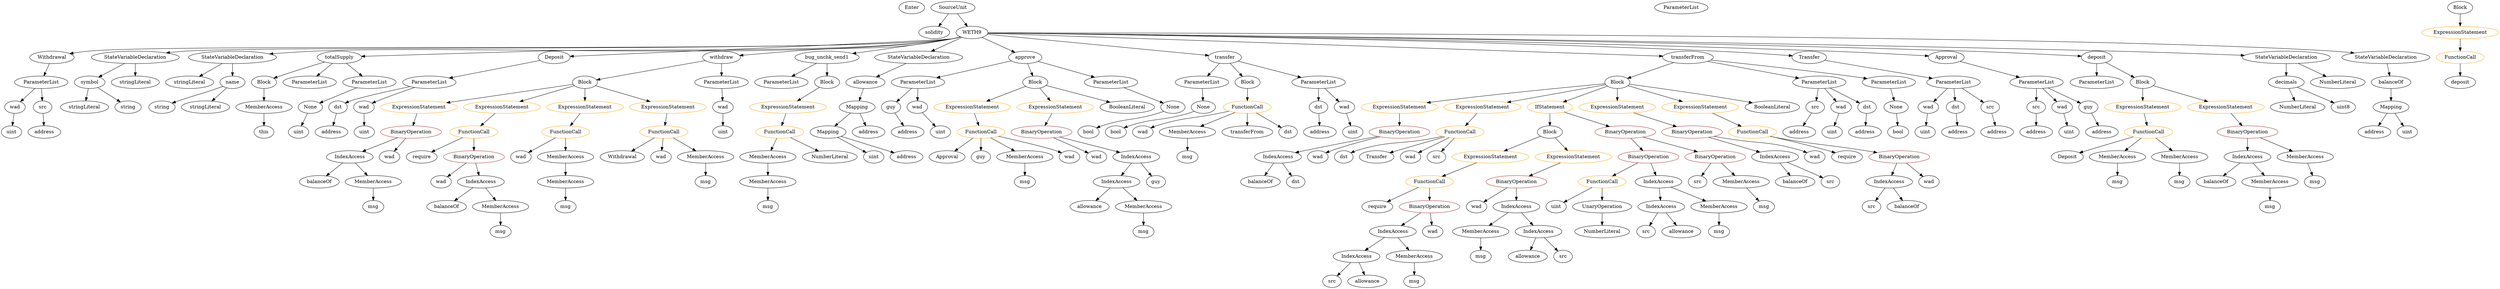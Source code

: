 strict digraph {
	graph [bb="0,0,6142.5,828"];
	node [label="\N"];
	Enter	[height=0.5,
		pos="2233,810",
		width=0.83628];
	ElementaryTypeName_uint_11	[color=black,
		height=0.5,
		label=uint,
		pos="3870,234",
		width=0.75];
	VariableDeclaration_decimals	[color=black,
		height=0.5,
		label=decimals,
		pos="5638,594",
		width=1.1967];
	NumberLiteral_Unnamed	[color=black,
		height=0.5,
		label=NumberLiteral,
		pos="5690,522",
		width=1.765];
	VariableDeclaration_decimals -> NumberLiteral_Unnamed	[pos="e,5677.4,539.96 5650.3,576.41 5656.4,568.25 5663.8,558.22 5670.6,549.07"];
	ElementaryTypeName_uint8	[color=black,
		height=0.5,
		label=uint8,
		pos="5800,522",
		width=0.7947];
	VariableDeclaration_decimals -> ElementaryTypeName_uint8	[pos="e,5777.3,533.54 5667.9,580.61 5693.3,570.02 5730.7,554.28 5763,540 5764.3,539.42 5765.6,538.83 5767,538.23"];
	Block_Unnamed_3	[color=black,
		height=0.5,
		label=Block,
		pos="642,594",
		width=0.90558];
	MemberAccess_Unnamed_9	[color=black,
		height=0.5,
		label=MemberAccess,
		pos="642,522",
		width=1.9174];
	Block_Unnamed_3 -> MemberAccess_Unnamed_9	[pos="e,642,540.1 642,575.7 642,568.41 642,559.73 642,551.54"];
	EventDefinition_Withdrawal	[color=black,
		height=0.5,
		label=Withdrawal,
		pos="133,666",
		width=1.4739];
	ParameterList_Unnamed_3	[color=black,
		height=0.5,
		label=ParameterList,
		pos="105,594",
		width=1.7095];
	EventDefinition_Withdrawal -> ParameterList_Unnamed_3	[pos="e,111.84,612.1 126.08,647.7 123.06,640.15 119.45,631.12 116.07,622.68"];
	IndexAccess_Unnamed_2	[color=black,
		height=0.5,
		label=IndexAccess,
		pos="838,378",
		width=1.6402];
	Identifier_balanceOf_2	[color=black,
		height=0.5,
		label=balanceOf,
		pos="770,306",
		width=1.3491];
	IndexAccess_Unnamed_2 -> Identifier_balanceOf_2	[pos="e,786,323.47 821.88,360.41 813.5,351.78 803.09,341.06 793.8,331.5"];
	MemberAccess_Unnamed_5	[color=black,
		height=0.5,
		label=MemberAccess,
		pos="906,306",
		width=1.9174];
	IndexAccess_Unnamed_2 -> MemberAccess_Unnamed_5	[pos="e,889.53,323.96 854.12,360.41 862.29,351.99 872.4,341.58 881.52,332.2"];
	Identifier_msg_9	[color=black,
		height=0.5,
		label=msg,
		pos="2541,306",
		width=0.75];
	ElementaryTypeName_uint_8	[color=black,
		height=0.5,
		label=uint,
		pos="2315,450",
		width=0.75];
	NumberLiteral_Unnamed_3	[color=black,
		height=0.5,
		label=NumberLiteral,
		pos="3985,162",
		width=1.765];
	ElementaryTypeName_string	[color=black,
		height=0.5,
		label=string,
		pos="398,522",
		width=0.864];
	ParameterList_Unnamed_4	[color=black,
		height=0.5,
		label=ParameterList,
		pos="4272,810",
		width=1.7095];
	BinaryOperation_Unnamed_7	[color=brown,
		height=0.5,
		label=BinaryOperation,
		pos="4097,378",
		width=1.9867];
	FunctionCall_Unnamed_9	[color=orange,
		height=0.5,
		label=FunctionCall,
		pos="3985,306",
		width=1.6125];
	BinaryOperation_Unnamed_7 -> FunctionCall_Unnamed_9	[pos="e,4010.1,322.67 4071,360.76 4055.7,351.18 4036.1,338.92 4019.5,328.53"];
	IndexAccess_Unnamed_6	[color=black,
		height=0.5,
		label=IndexAccess,
		pos="4126,306",
		width=1.6402];
	BinaryOperation_Unnamed_7 -> IndexAccess_Unnamed_6	[pos="e,4118.9,324.1 4104.2,359.7 4107.3,352.15 4111,343.12 4114.5,334.68"];
	stringLiteral_Unnamed	[color=black,
		height=0.5,
		label=stringLiteral,
		pos="501,522",
		width=1.5016];
	Identifier_msg_14	[color=black,
		height=0.5,
		label=msg,
		pos="3508,18",
		width=0.75];
	ParameterList_Unnamed_11	[color=black,
		height=0.5,
		label=ParameterList,
		pos="1942,594",
		width=1.7095];
	MemberAccess_Unnamed_18	[color=black,
		height=0.5,
		label=MemberAccess,
		pos="3679,162",
		width=1.9174];
	Identifier_msg_15	[color=black,
		height=0.5,
		label=msg,
		pos="3679,90",
		width=0.75];
	MemberAccess_Unnamed_18 -> Identifier_msg_15	[pos="e,3679,108.1 3679,143.7 3679,136.41 3679,127.73 3679,119.54"];
	IndexAccess_Unnamed_7	[color=black,
		height=0.5,
		label=IndexAccess,
		pos="4132,234",
		width=1.6402];
	Identifier_src_2	[color=black,
		height=0.5,
		label=src,
		pos="4094,162",
		width=0.75];
	IndexAccess_Unnamed_7 -> Identifier_src_2	[pos="e,4102.9,179.31 4122.8,216.05 4118.4,208.03 4113.1,198.26 4108.3,189.3"];
	Identifier_allowance_1	[color=black,
		height=0.5,
		label=allowance,
		pos="4186,162",
		width=1.3076];
	IndexAccess_Unnamed_7 -> Identifier_allowance_1	[pos="e,4173,179.79 4145.1,216.05 4151.4,207.89 4159.1,197.91 4166.1,188.82"];
	ExpressionStatement_Unnamed_2	[color=orange,
		height=0.5,
		label=ExpressionStatement,
		pos="5325,522",
		width=2.458];
	FunctionCall_Unnamed_1	[color=orange,
		height=0.5,
		label=FunctionCall,
		pos="5334,450",
		width=1.6125];
	ExpressionStatement_Unnamed_2 -> FunctionCall_Unnamed_1	[pos="e,5331.8,468.1 5327.2,503.7 5328.2,496.32 5329.3,487.52 5330.4,479.25"];
	UnaryOperation_Unnamed	[color=black,
		height=0.5,
		label=UnaryOperation,
		pos="3985,234",
		width=1.9452];
	UnaryOperation_Unnamed -> NumberLiteral_Unnamed_3	[pos="e,3985,180.1 3985,215.7 3985,208.41 3985,199.73 3985,191.54"];
	IndexAccess_Unnamed_13	[color=black,
		height=0.5,
		label=IndexAccess,
		pos="3169,378",
		width=1.6402];
	Identifier_balanceOf_5	[color=black,
		height=0.5,
		label=balanceOf,
		pos="3122,306",
		width=1.3491];
	IndexAccess_Unnamed_13 -> Identifier_balanceOf_5	[pos="e,3133.3,323.79 3157.6,360.05 3152.2,351.97 3145.6,342.12 3139.5,333.11"];
	Identifier_dst_1	[color=black,
		height=0.5,
		label=dst,
		pos="3216,306",
		width=0.75];
	IndexAccess_Unnamed_13 -> Identifier_dst_1	[pos="e,3205.4,322.83 3180.4,360.05 3186,351.73 3192.8,341.54 3199,332.32"];
	StateVariableDeclaration_Unnamed_1	[color=black,
		height=0.5,
		label=StateVariableDeclaration,
		pos="333,666",
		width=2.8184];
	VariableDeclaration_symbol	[color=black,
		height=0.5,
		label=symbol,
		pos="223,594",
		width=1.0581];
	StateVariableDeclaration_Unnamed_1 -> VariableDeclaration_symbol	[pos="e,245.06,609.04 306.65,648.23 290.93,638.23 270.86,625.46 254.33,614.93"];
	stringLiteral_Unnamed_3	[color=black,
		height=0.5,
		label=stringLiteral,
		pos="333,594",
		width=1.5016];
	StateVariableDeclaration_Unnamed_1 -> stringLiteral_Unnamed_3	[pos="e,333,612.1 333,647.7 333,640.41 333,631.73 333,623.54"];
	IndexAccess_Unnamed_11	[color=black,
		height=0.5,
		label=IndexAccess,
		pos="3825,162",
		width=1.6402];
	Identifier_allowance_3	[color=black,
		height=0.5,
		label=allowance,
		pos="3798,90",
		width=1.3076];
	IndexAccess_Unnamed_11 -> Identifier_allowance_3	[pos="e,3804.6,108.1 3818.3,143.7 3815.4,136.15 3811.9,127.12 3808.7,118.68"];
	Identifier_src_4	[color=black,
		height=0.5,
		label=src,
		pos="3890,90",
		width=0.75];
	IndexAccess_Unnamed_11 -> Identifier_src_4	[pos="e,3876.5,105.57 3840.4,144.41 3848.9,135.28 3859.5,123.81 3868.8,113.85"];
	stringLiteral_Unnamed_2	[color=black,
		height=0.5,
		label=stringLiteral,
		pos="212,522",
		width=1.5016];
	VariableDeclaration_symbol -> stringLiteral_Unnamed_2	[pos="e,214.69,540.1 220.28,575.7 219.12,568.32 217.74,559.52 216.44,551.25"];
	ElementaryTypeName_string_1	[color=black,
		height=0.5,
		label=string,
		pos="315,522",
		width=0.864];
	VariableDeclaration_symbol -> ElementaryTypeName_string_1	[pos="e,296.77,536.87 242.51,578.15 255.66,568.15 273.2,554.8 287.73,543.75"];
	Identifier_src	[color=black,
		height=0.5,
		label=src,
		pos="4637,234",
		width=0.75];
	MemberAccess_Unnamed_12	[color=black,
		height=0.5,
		label=MemberAccess,
		pos="1888,378",
		width=1.9174];
	MemberAccess_Unnamed_13	[color=black,
		height=0.5,
		label=MemberAccess,
		pos="1888,306",
		width=1.9174];
	MemberAccess_Unnamed_12 -> MemberAccess_Unnamed_13	[pos="e,1888,324.1 1888,359.7 1888,352.41 1888,343.73 1888,335.54"];
	ElementaryTypeName_address_10	[color=black,
		height=0.5,
		label=address,
		pos="3278,450",
		width=1.0996];
	PragmaDirective_solidity	[color=black,
		height=0.5,
		label=solidity,
		pos="2285,738",
		width=1.0442];
	FunctionCall_Unnamed_2	[color=orange,
		height=0.5,
		label=FunctionCall,
		pos="1173,450",
		width=1.6125];
	Identifier_require	[color=black,
		height=0.5,
		label=require,
		pos="1023,378",
		width=1.0026];
	FunctionCall_Unnamed_2 -> Identifier_require	[pos="e,1048.6,390.93 1141.9,434.5 1117.7,423.21 1084.2,407.54 1058.9,395.73"];
	BinaryOperation_Unnamed_1	[color=brown,
		height=0.5,
		label=BinaryOperation,
		pos="1149,378",
		width=1.9867];
	FunctionCall_Unnamed_2 -> BinaryOperation_Unnamed_1	[pos="e,1154.9,396.1 1167.1,431.7 1164.5,424.24 1161.5,415.32 1158.6,406.97"];
	BinaryOperation_Unnamed_9	[color=brown,
		height=0.5,
		label=BinaryOperation,
		pos="3766,306",
		width=1.9867];
	Identifier_wad_9	[color=black,
		height=0.5,
		label=wad,
		pos="3662,234",
		width=0.75];
	BinaryOperation_Unnamed_9 -> Identifier_wad_9	[pos="e,3680.5,247.43 3741.9,288.76 3726.4,278.33 3706.2,264.73 3690,253.83"];
	IndexAccess_Unnamed_10	[color=black,
		height=0.5,
		label=IndexAccess,
		pos="3766,234",
		width=1.6402];
	BinaryOperation_Unnamed_9 -> IndexAccess_Unnamed_10	[pos="e,3766,252.1 3766,287.7 3766,280.41 3766,271.73 3766,263.54"];
	Identifier_wad	[color=black,
		height=0.5,
		label=wad,
		pos="1088,306",
		width=0.75];
	ContractDefinition_WETH9	[color=black,
		height=0.5,
		label=WETH9,
		pos="2383,738",
		width=1.1689];
	ContractDefinition_WETH9 -> EventDefinition_Withdrawal	[pos="e,176.27,676.71 2352.6,725.21 2345.9,723.08 2338.8,721.16 2332,720 1870,640.97 689.3,731.67 223,684 211.37,682.81 199,680.9 187.27,\
678.79"];
	ContractDefinition_WETH9 -> StateVariableDeclaration_Unnamed_1	[pos="e,405.86,678.94 2352.6,725.22 2345.9,723.09 2338.8,721.17 2332,720 1920,649.09 867.7,717.87 451,684 440.01,683.11 428.49,681.85 \
417.14,680.42"];
	StateVariableDeclaration_Unnamed	[color=black,
		height=0.5,
		label=StateVariableDeclaration,
		pos="561,666",
		width=2.8184];
	ContractDefinition_WETH9 -> StateVariableDeclaration_Unnamed	[pos="e,647.98,675.53 2352.6,725.24 2345.9,723.1 2338.8,721.18 2332,720 1988.2,660.15 1110.5,702.71 762,684 728.53,682.2 691.99,679.37 \
659.35,676.53"];
	FunctionDefinition_totalSupply	[color=black,
		height=0.5,
		label=totalSupply,
		pos="824,666",
		width=1.4739];
	ContractDefinition_WETH9 -> FunctionDefinition_totalSupply	[pos="e,876.56,668.87 2352.4,725.21 2345.7,723.11 2338.7,721.21 2332,720 2107,679.44 1532.4,692.05 1304,684 1155,678.75 979.88,672.54 \
887.9,669.27"];
	EventDefinition_Deposit	[color=black,
		height=0.5,
		label=Deposit,
		pos="1353,666",
		width=1.0996];
	ContractDefinition_WETH9 -> EventDefinition_Deposit	[pos="e,1392.6,668.85 2352.3,725.31 2345.7,723.2 2338.7,721.27 2332,720 2286.1,711.27 1598.3,678.51 1403.9,669.38"];
	FunctionDefinition_withdraw	[color=black,
		height=0.5,
		label=withdraw,
		pos="1773,666",
		width=1.2382];
	ContractDefinition_WETH9 -> FunctionDefinition_withdraw	[pos="e,1816.4,670.84 2352,725.43 2345.5,723.34 2338.6,721.39 2332,720 2307.6,714.84 1963.7,683.95 1827.8,671.85"];
	FunctionDefinition_bug_unchk_send1	[color=black,
		height=0.5,
		label=bug_unchk_send1,
		pos="2054,666",
		width=2.1947];
	ContractDefinition_WETH9 -> FunctionDefinition_bug_unchk_send1	[pos="e,2118.3,676.76 2351.4,725.73 2345,723.67 2338.3,721.65 2332,720 2264.3,702.34 2185.9,687.93 2129.6,678.61"];
	StateVariableDeclaration_Unnamed_4	[color=black,
		height=0.5,
		label=StateVariableDeclaration,
		pos="2300,666",
		width=2.8184];
	ContractDefinition_WETH9 -> StateVariableDeclaration_Unnamed_4	[pos="e,2320.1,683.96 2364.6,721.46 2354.1,712.61 2340.7,701.31 2328.8,691.3"];
	FunctionDefinition_approve	[color=black,
		height=0.5,
		label=approve,
		pos="2488,666",
		width=1.1412];
	ContractDefinition_WETH9 -> FunctionDefinition_approve	[pos="e,2466,681.65 2405,722.33 2420,712.34 2440,698.97 2456.7,687.88"];
	FunctionDefinition_transfer	[color=black,
		height=0.5,
		label=transfer,
		pos="3031,666",
		width=1.0719];
	ContractDefinition_WETH9 -> FunctionDefinition_transfer	[pos="e,2993.7,671.02 2423.5,732.62 2537.3,720.33 2859.5,685.53 2982.5,672.24"];
	FunctionDefinition_transferFrom	[color=black,
		height=0.5,
		label=transferFrom,
		pos="4118,666",
		width=1.6402];
	ContractDefinition_WETH9 -> FunctionDefinition_transferFrom	[pos="e,4059.8,669.35 2425,735.3 2654.8,726.03 3759.5,681.46 4048.6,669.8"];
	EventDefinition_Transfer	[color=black,
		height=0.5,
		label=Transfer,
		pos="4563,666",
		width=1.1689];
	ContractDefinition_WETH9 -> EventDefinition_Transfer	[pos="e,4521.2,669.1 2425.3,736 2623.7,731.27 3482.3,710.21 4186,684 4301.6,679.7 4437.1,673.24 4510,669.65"];
	EventDefinition_Approval	[color=black,
		height=0.5,
		label=Approval,
		pos="4929,666",
		width=1.266];
	ContractDefinition_WETH9 -> EventDefinition_Approval	[pos="e,4884.2,669.85 2425.2,736.47 2650.1,733.56 3730.8,718.31 4614,684 4704.7,680.48 4809.9,674.39 4872.9,670.54"];
	FunctionDefinition_deposit	[color=black,
		height=0.5,
		label=deposit,
		pos="5207,666",
		width=1.0581];
	ContractDefinition_WETH9 -> FunctionDefinition_deposit	[pos="e,5169.9,670.46 2425.1,737.02 2671,736.96 3945.3,734.14 4984,684 5044.3,681.09 5113.6,675.44 5158.7,671.46"];
	StateVariableDeclaration_Unnamed_2	[color=black,
		height=0.5,
		label=StateVariableDeclaration,
		pos="5638,666",
		width=2.8184];
	ContractDefinition_WETH9 -> StateVariableDeclaration_Unnamed_2	[pos="e,5541.8,671.95 2425.2,736.63 2685.4,734.26 4100.5,720.17 5254,684 5347.5,681.07 5453.6,676.25 5530.6,672.5"];
	StateVariableDeclaration_Unnamed_3	[color=black,
		height=0.5,
		label=StateVariableDeclaration,
		pos="5876,666",
		width=2.8184];
	ContractDefinition_WETH9 -> StateVariableDeclaration_Unnamed_3	[pos="e,5801,678.44 2425.5,737.01 2766.3,737.01 5058.3,735.06 5748,684 5761.6,682.99 5775.9,681.51 5789.9,679.83"];
	ExpressionStatement_Unnamed_4	[color=orange,
		height=0.5,
		label=ExpressionStatement,
		pos="1041,522",
		width=2.458];
	BinaryOperation_Unnamed_2	[color=brown,
		height=0.5,
		label=BinaryOperation,
		pos="1025,450",
		width=1.9867];
	ExpressionStatement_Unnamed_4 -> BinaryOperation_Unnamed_2	[pos="e,1028.9,468.1 1037,503.7 1035.4,496.32 1033.3,487.52 1031.5,479.25"];
	ElementaryTypeName_address_6	[color=black,
		height=0.5,
		label=address,
		pos="5811,450",
		width=1.0996];
	NumberLiteral_Unnamed_2	[color=black,
		height=0.5,
		label=NumberLiteral,
		pos="2039,378",
		width=1.765];
	BinaryOperation_Unnamed_6	[color=brown,
		height=0.5,
		label=BinaryOperation,
		pos="4258,378",
		width=1.9867];
	Identifier_src_1	[color=black,
		height=0.5,
		label=src,
		pos="4230,306",
		width=0.75];
	BinaryOperation_Unnamed_6 -> Identifier_src_1	[pos="e,4236.6,323.62 4251.1,359.7 4248,352.04 4244.3,342.85 4240.9,334.3"];
	MemberAccess_Unnamed_15	[color=black,
		height=0.5,
		label=MemberAccess,
		pos="4344,306",
		width=1.9174];
	BinaryOperation_Unnamed_6 -> MemberAccess_Unnamed_15	[pos="e,4323.8,323.47 4278.4,360.41 4289.3,351.52 4303,340.41 4315,330.63"];
	Identifier_wad_4	[color=black,
		height=0.5,
		label=wad,
		pos="2727,378",
		width=0.75];
	Identifier_allowance	[color=black,
		height=0.5,
		label=allowance,
		pos="2712,234",
		width=1.3076];
	Identifier_require_1	[color=black,
		height=0.5,
		label=require,
		pos="4592,378",
		width=1.0026];
	ElementaryTypeName_bool_1	[color=black,
		height=0.5,
		label=bool,
		pos="2756,450",
		width=0.76697];
	Parameter_None_2	[color=black,
		height=0.5,
		label=None,
		pos="2975,522",
		width=0.85014];
	Parameter_None_2 -> ElementaryTypeName_bool_1	[pos="e,2777.6,461.75 2951.7,510.12 2946.6,507.93 2941.2,505.77 2936,504 2874,482.83 2854.8,489.77 2793,468 2791.4,467.44 2789.8,466.84 \
2788.2,466.21"];
	ExpressionStatement_Unnamed_8	[color=orange,
		height=0.5,
		label=ExpressionStatement,
		pos="2417,522",
		width=2.458];
	FunctionCall_Unnamed_5	[color=orange,
		height=0.5,
		label=FunctionCall,
		pos="2418,450",
		width=1.6125];
	ExpressionStatement_Unnamed_8 -> FunctionCall_Unnamed_5	[pos="e,2417.8,468.1 2417.2,503.7 2417.4,496.41 2417.5,487.73 2417.6,479.54"];
	ElementaryTypeName_uint_10	[color=black,
		height=0.5,
		label=uint,
		pos="4526,450",
		width=0.75];
	IndexAccess_Unnamed_8	[color=black,
		height=0.5,
		label=IndexAccess,
		pos="3451,162",
		width=1.6402];
	IndexAccess_Unnamed_9	[color=black,
		height=0.5,
		label=IndexAccess,
		pos="3362,90",
		width=1.6402];
	IndexAccess_Unnamed_8 -> IndexAccess_Unnamed_9	[pos="e,3382.5,107.15 3430.4,144.76 3418.8,135.66 3404.2,124.16 3391.4,114.13"];
	MemberAccess_Unnamed_17	[color=black,
		height=0.5,
		label=MemberAccess,
		pos="3508,90",
		width=1.9174];
	IndexAccess_Unnamed_8 -> MemberAccess_Unnamed_17	[pos="e,3494.3,107.79 3464.8,144.05 3471.5,135.8 3479.7,125.7 3487.2,116.54"];
	stringLiteral_Unnamed_1	[color=black,
		height=0.5,
		label=stringLiteral,
		pos="459,594",
		width=1.5016];
	StateVariableDeclaration_Unnamed -> stringLiteral_Unnamed_1	[pos="e,481.72,610.59 536.31,648.05 522.67,638.69 505.57,626.96 490.93,616.91"];
	VariableDeclaration_name	[color=black,
		height=0.5,
		label=name,
		pos="561,594",
		width=0.83628];
	StateVariableDeclaration_Unnamed -> VariableDeclaration_name	[pos="e,561,612.1 561,647.7 561,640.41 561,631.73 561,623.54"];
	ElementaryTypeName_uint_5	[color=black,
		height=0.5,
		label=uint,
		pos="2148,378",
		width=0.75];
	ExpressionStatement_Unnamed_3	[color=orange,
		height=0.5,
		label=ExpressionStatement,
		pos="1236,522",
		width=2.458];
	ExpressionStatement_Unnamed_3 -> FunctionCall_Unnamed_2	[pos="e,1188.1,467.79 1220.7,504.05 1213.2,495.71 1204,485.49 1195.7,476.25"];
	Identifier_wad_2	[color=black,
		height=0.5,
		label=wad,
		pos="1266,378",
		width=0.75];
	IndexAccess_Unnamed_12	[color=black,
		height=0.5,
		label=IndexAccess,
		pos="4407,378",
		width=1.6402];
	Identifier_balanceOf_4	[color=black,
		height=0.5,
		label=balanceOf,
		pos="4480,306",
		width=1.3491];
	IndexAccess_Unnamed_12 -> Identifier_balanceOf_4	[pos="e,4463.1,323.23 4424.3,360.41 4433.5,351.63 4444.9,340.69 4455,331"];
	Identifier_src_5	[color=black,
		height=0.5,
		label=src,
		pos="4574,306",
		width=0.75];
	IndexAccess_Unnamed_12 -> Identifier_src_5	[pos="e,4552.8,317.27 4442.5,363.25 4469,352.86 4506,338.03 4538,324 4539.5,323.34 4541,322.66 4542.6,321.96"];
	VariableDeclaration_src	[color=black,
		height=0.5,
		label=src,
		pos="5048,522",
		width=0.75];
	ElementaryTypeName_address	[color=black,
		height=0.5,
		label=address,
		pos="5048,450",
		width=1.0996];
	VariableDeclaration_src -> ElementaryTypeName_address	[pos="e,5048,468.1 5048,503.7 5048,496.41 5048,487.73 5048,479.54"];
	Identifier_Approval	[color=black,
		height=0.5,
		label=Approval,
		pos="2336,378",
		width=1.266];
	FunctionDefinition_totalSupply -> Block_Unnamed_3	[pos="e,667.54,605.74 788.82,652.15 760.22,641.61 718.87,626.18 683,612 681.28,611.32 679.51,610.62 677.73,609.9"];
	ParameterList_Unnamed_7	[color=black,
		height=0.5,
		label=ParameterList,
		pos="754,594",
		width=1.7095];
	FunctionDefinition_totalSupply -> ParameterList_Unnamed_7	[pos="e,770.47,611.47 807.41,648.41 798.78,639.78 788.06,629.06 778.5,619.5"];
	ParameterList_Unnamed_8	[color=black,
		height=0.5,
		label=ParameterList,
		pos="895,594",
		width=1.7095];
	FunctionDefinition_totalSupply -> ParameterList_Unnamed_8	[pos="e,878.13,611.63 840.47,648.76 849.3,640.06 860.37,629.15 870.22,619.43"];
	ElementaryTypeName_bool_2	[color=black,
		height=0.5,
		label=bool,
		pos="4696,450",
		width=0.76697];
	FunctionCall_Unnamed_6	[color=orange,
		height=0.5,
		label=FunctionCall,
		pos="1912,450",
		width=1.6125];
	FunctionCall_Unnamed_6 -> MemberAccess_Unnamed_12	[pos="e,1893.9,396.1 1906.1,431.7 1903.5,424.24 1900.5,415.32 1897.6,406.97"];
	FunctionCall_Unnamed_6 -> NumberLiteral_Unnamed_2	[pos="e,2011.1,394.4 1939.6,433.81 1957.6,423.88 1981.3,410.78 2001.1,399.87"];
	FunctionCall_Unnamed_11	[color=orange,
		height=0.5,
		label=FunctionCall,
		pos="3628,450",
		width=1.6125];
	Identifier_dst_2	[color=black,
		height=0.5,
		label=dst,
		pos="3345,378",
		width=0.75];
	FunctionCall_Unnamed_11 -> Identifier_dst_2	[pos="e,3366,389.95 3584.8,437.7 3576.9,435.73 3568.7,433.75 3561,432 3481.4,413.96 3458.5,421.61 3381,396 3379.4,395.48 3377.9,394.92 \
3376.3,394.32"];
	Identifier_Transfer	[color=black,
		height=0.5,
		label=Transfer,
		pos="3432,378",
		width=1.1689];
	FunctionCall_Unnamed_11 -> Identifier_Transfer	[pos="e,3463.5,390.26 3591.1,435.83 3557.9,423.97 3509.1,406.53 3474.3,394.1"];
	Identifier_wad_12	[color=black,
		height=0.5,
		label=wad,
		pos="3519,378",
		width=0.75];
	FunctionCall_Unnamed_11 -> Identifier_wad_12	[pos="e,3538,391.18 3603.5,433.29 3587,422.64 3565,408.53 3547.6,397.36"];
	Identifier_src_6	[color=black,
		height=0.5,
		label=src,
		pos="3591,378",
		width=0.75];
	FunctionCall_Unnamed_11 -> Identifier_src_6	[pos="e,3599.6,395.31 3619,432.05 3614.8,424.03 3609.6,414.26 3604.9,405.3"];
	ElementaryTypeName_address_11	[color=black,
		height=0.5,
		label=address,
		pos="4441,450",
		width=1.0996];
	ExpressionStatement_Unnamed_14	[color=orange,
		height=0.5,
		label=ExpressionStatement,
		pos="3480,522",
		width=2.458];
	BinaryOperation_Unnamed_11	[color=brown,
		height=0.5,
		label=BinaryOperation,
		pos="3480,450",
		width=1.9867];
	ExpressionStatement_Unnamed_14 -> BinaryOperation_Unnamed_11	[pos="e,3480,468.1 3480,503.7 3480,496.41 3480,487.73 3480,479.54"];
	Identifier_balanceOf_3	[color=black,
		height=0.5,
		label=balanceOf,
		pos="4731,234",
		width=1.3491];
	ElementaryTypeName_address_3	[color=black,
		height=0.5,
		label=address,
		pos="4854,450",
		width=1.0996];
	Identifier_wad_6	[color=black,
		height=0.5,
		label=wad,
		pos="2829,450",
		width=0.75];
	FunctionCall_Unnamed	[color=orange,
		height=0.5,
		label=FunctionCall,
		pos="6054,666",
		width=1.6125];
	Identifier_deposit	[color=black,
		height=0.5,
		label=deposit,
		pos="6054,594",
		width=1.0581];
	FunctionCall_Unnamed -> Identifier_deposit	[pos="e,6054,612.1 6054,647.7 6054,640.41 6054,631.73 6054,623.54"];
	ElementaryTypeName_uint_4	[color=black,
		height=0.5,
		label=uint,
		pos="5896,450",
		width=0.75];
	Identifier_Deposit	[color=black,
		height=0.5,
		label=Deposit,
		pos="5195,378",
		width=1.0996];
	FunctionCall_Unnamed_1 -> Identifier_Deposit	[pos="e,5220.7,391.94 5304.5,434.15 5283,423.3 5253.6,408.51 5230.7,396.98"];
	MemberAccess_Unnamed_3	[color=black,
		height=0.5,
		label=MemberAccess,
		pos="5322,378",
		width=1.9174];
	FunctionCall_Unnamed_1 -> MemberAccess_Unnamed_3	[pos="e,5324.9,396.1 5331,431.7 5329.8,424.32 5328.3,415.52 5326.8,407.25"];
	MemberAccess_Unnamed_2	[color=black,
		height=0.5,
		label=MemberAccess,
		pos="5478,378",
		width=1.9174];
	FunctionCall_Unnamed_1 -> MemberAccess_Unnamed_2	[pos="e,5446.4,394.38 5364.2,434.33 5385.1,424.17 5413.1,410.53 5436.2,399.33"];
	ExpressionStatement_Unnamed_15	[color=orange,
		height=0.5,
		label=ExpressionStatement,
		pos="3675,522",
		width=2.458];
	ExpressionStatement_Unnamed_15 -> FunctionCall_Unnamed_11	[pos="e,3639.5,468.1 3663.4,503.7 3658.1,495.81 3651.7,486.3 3645.8,477.55"];
	MemberAccess_Unnamed_7	[color=black,
		height=0.5,
		label=MemberAccess,
		pos="1380,306",
		width=1.9174];
	Identifier_msg_6	[color=black,
		height=0.5,
		label=msg,
		pos="1380,234",
		width=0.75];
	MemberAccess_Unnamed_7 -> Identifier_msg_6	[pos="e,1380,252.1 1380,287.7 1380,280.41 1380,271.73 1380,263.54"];
	ParameterList_Unnamed_2	[color=black,
		height=0.5,
		label=ParameterList,
		pos="1036,594",
		width=1.7095];
	EventDefinition_Deposit -> ParameterList_Unnamed_2	[pos="e,1084.2,605.64 1317.9,657.24 1264.1,645.36 1160.7,622.53 1095.2,608.07"];
	ElementaryTypeName_address_8	[color=black,
		height=0.5,
		label=address,
		pos="2233,378",
		width=1.0996];
	Parameter_None_3	[color=black,
		height=0.5,
		label=None,
		pos="4694,522",
		width=0.85014];
	Parameter_None_3 -> ElementaryTypeName_bool_2	[pos="e,4695.5,468.1 4694.5,503.7 4694.7,496.41 4695,487.73 4695.2,479.54"];
	FunctionCall_Unnamed_9 -> ElementaryTypeName_uint_11	[pos="e,3889.4,246.8 3959.5,289.46 3941.6,278.59 3917.7,264.04 3899.1,252.71"];
	FunctionCall_Unnamed_9 -> UnaryOperation_Unnamed	[pos="e,3985,252.1 3985,287.7 3985,280.41 3985,271.73 3985,263.54"];
	Block_Unnamed_2	[color=black,
		height=0.5,
		label=Block,
		pos="1431,594",
		width=0.90558];
	FunctionDefinition_withdraw -> Block_Unnamed_2	[pos="e,1461.3,601.2 1733.8,656.97 1668.7,643.66 1539.1,617.13 1472.6,603.51"];
	ParameterList_Unnamed_6	[color=black,
		height=0.5,
		label=ParameterList,
		pos="1773,594",
		width=1.7095];
	FunctionDefinition_withdraw -> ParameterList_Unnamed_6	[pos="e,1773,612.1 1773,647.7 1773,640.41 1773,631.73 1773,623.54"];
	Identifier_src_3	[color=black,
		height=0.5,
		label=src,
		pos="3297,18",
		width=0.75];
	Identifier_balanceOf_1	[color=black,
		height=0.5,
		label=balanceOf,
		pos="1114,234",
		width=1.3491];
	Parameter_wad	[color=black,
		height=0.5,
		label=wad,
		pos="1773,522",
		width=0.75];
	ElementaryTypeName_uint_6	[color=black,
		height=0.5,
		label=uint,
		pos="1773,450",
		width=0.75];
	Parameter_wad -> ElementaryTypeName_uint_6	[pos="e,1773,468.1 1773,503.7 1773,496.41 1773,487.73 1773,479.54"];
	Identifier_msg_8	[color=black,
		height=0.5,
		label=msg,
		pos="2846,162",
		width=0.75];
	Identifier_allowance_2	[color=black,
		height=0.5,
		label=allowance,
		pos="3389,18",
		width=1.3076];
	Identifier_Withdrawal	[color=black,
		height=0.5,
		label=Withdrawal,
		pos="1520,378",
		width=1.4739];
	IndexAccess_Unnamed_4	[color=black,
		height=0.5,
		label=IndexAccess,
		pos="2779,306",
		width=1.6402];
	IndexAccess_Unnamed_4 -> Identifier_allowance	[pos="e,2727.3,250.99 2763.1,288.41 2754.7,279.66 2744.3,268.75 2735,259.08"];
	MemberAccess_Unnamed_10	[color=black,
		height=0.5,
		label=MemberAccess,
		pos="2846,234",
		width=1.9174];
	IndexAccess_Unnamed_4 -> MemberAccess_Unnamed_10	[pos="e,2829.8,251.96 2794.9,288.41 2802.9,279.99 2812.9,269.58 2821.9,260.2"];
	ExpressionStatement_Unnamed_11	[color=orange,
		height=0.5,
		label=ExpressionStatement,
		pos="3724,378",
		width=2.458];
	FunctionCall_Unnamed_10	[color=orange,
		height=0.5,
		label=FunctionCall,
		pos="3545,306",
		width=1.6125];
	ExpressionStatement_Unnamed_11 -> FunctionCall_Unnamed_10	[pos="e,3580.1,320.72 3684.3,361.46 3656.6,350.64 3619.6,336.18 3590.7,324.88"];
	Block_Unnamed_8	[color=black,
		height=0.5,
		label=Block,
		pos="3835,450",
		width=0.90558];
	Block_Unnamed_8 -> ExpressionStatement_Unnamed_11	[pos="e,3750.3,395.57 3814.1,435.83 3798.9,426.21 3777.8,412.92 3759.9,401.61"];
	ExpressionStatement_Unnamed_12	[color=orange,
		height=0.5,
		label=ExpressionStatement,
		pos="3919,378",
		width=2.458];
	Block_Unnamed_8 -> ExpressionStatement_Unnamed_12	[pos="e,3898.7,395.95 3852.4,434.5 3863.2,425.47 3877.4,413.64 3889.9,403.23"];
	Block_Unnamed_2 -> ExpressionStatement_Unnamed_4	[pos="e,1105.7,534.61 1400.1,587.45 1339.4,576.56 1203.1,552.1 1117,536.64"];
	Block_Unnamed_2 -> ExpressionStatement_Unnamed_3	[pos="e,1278.4,538.24 1404.3,583.41 1374.8,572.81 1326.5,555.47 1289.1,542.08"];
	ExpressionStatement_Unnamed_5	[color=orange,
		height=0.5,
		label=ExpressionStatement,
		pos="1431,522",
		width=2.458];
	Block_Unnamed_2 -> ExpressionStatement_Unnamed_5	[pos="e,1431,540.1 1431,575.7 1431,568.41 1431,559.73 1431,551.54"];
	ExpressionStatement_Unnamed_6	[color=orange,
		height=0.5,
		label=ExpressionStatement,
		pos="1626,522",
		width=2.458];
	Block_Unnamed_2 -> ExpressionStatement_Unnamed_6	[pos="e,1583.6,538.24 1457.7,583.41 1487.2,572.81 1535.5,555.47 1572.9,542.08"];
	Identifier_msg_11	[color=black,
		height=0.5,
		label=msg,
		pos="2943,378",
		width=0.75];
	FunctionDefinition_bug_unchk_send1 -> ParameterList_Unnamed_11	[pos="e,1967.3,610.83 2027.7,648.59 2012.5,639.06 1993.1,626.95 1976.6,616.65"];
	Block_Unnamed_5	[color=black,
		height=0.5,
		label=Block,
		pos="2054,594",
		width=0.90558];
	FunctionDefinition_bug_unchk_send1 -> Block_Unnamed_5	[pos="e,2054,612.1 2054,647.7 2054,640.41 2054,631.73 2054,623.54"];
	Identifier_require_2	[color=black,
		height=0.5,
		label=require,
		pos="3419,234",
		width=1.0026];
	Identifier_msg_5	[color=black,
		height=0.5,
		label=msg,
		pos="906,234",
		width=0.75];
	IndexAccess_Unnamed	[color=black,
		height=0.5,
		label=IndexAccess,
		pos="5661,378",
		width=1.6402];
	Identifier_balanceOf	[color=black,
		height=0.5,
		label=balanceOf,
		pos="5569,306",
		width=1.3491];
	IndexAccess_Unnamed -> Identifier_balanceOf	[pos="e,5589.6,322.67 5639.7,360.76 5627.4,351.45 5611.9,339.61 5598.5,329.41"];
	MemberAccess_Unnamed	[color=black,
		height=0.5,
		label=MemberAccess,
		pos="5705,306",
		width=1.9174];
	IndexAccess_Unnamed -> MemberAccess_Unnamed	[pos="e,5694.4,323.79 5671.7,360.05 5676.7,352.06 5682.8,342.33 5688.4,333.4"];
	ExpressionStatement_Unnamed	[color=orange,
		height=0.5,
		label=ExpressionStatement,
		pos="6054,738",
		width=2.458];
	ExpressionStatement_Unnamed -> FunctionCall_Unnamed	[pos="e,6054,684.1 6054,719.7 6054,712.41 6054,703.73 6054,695.54"];
	ParameterList_Unnamed_1	[color=black,
		height=0.5,
		label=ParameterList,
		pos="4804,594",
		width=1.7095];
	VariableDeclaration_wad_1	[color=black,
		height=0.5,
		label=wad,
		pos="4775,522",
		width=0.75];
	ParameterList_Unnamed_1 -> VariableDeclaration_wad_1	[pos="e,4781.9,539.62 4796.8,575.7 4793.6,567.95 4789.8,558.64 4786.2,550.02"];
	VariableDeclaration_dst	[color=black,
		height=0.5,
		label=dst,
		pos="4849,522",
		width=0.75];
	ParameterList_Unnamed_1 -> VariableDeclaration_dst	[pos="e,4838.8,538.83 4814.9,576.05 4820.2,567.73 4826.8,557.54 4832.7,548.32"];
	VariableDeclaration_src_1	[color=black,
		height=0.5,
		label=src,
		pos="4935,522",
		width=0.75];
	ParameterList_Unnamed_1 -> VariableDeclaration_src_1	[pos="e,4914.4,533.98 4832.7,577.64 4854,566.29 4882.8,550.88 4904.5,539.32"];
	ElementaryTypeName_address_12	[color=black,
		height=0.5,
		label=address,
		pos="4611,450",
		width=1.0996];
	VariableDeclaration_allowance	[color=black,
		height=0.5,
		label=allowance,
		pos="2155,594",
		width=1.3076];
	StateVariableDeclaration_Unnamed_4 -> VariableDeclaration_allowance	[pos="e,2183.4,608.72 2266,648.59 2244.3,638.12 2216.2,624.53 2193.6,613.66"];
	FunctionCall_Unnamed_3	[color=orange,
		height=0.5,
		label=FunctionCall,
		pos="1380,450",
		width=1.6125];
	ExpressionStatement_Unnamed_5 -> FunctionCall_Unnamed_3	[pos="e,1392.1,467.62 1418.4,503.7 1412.5,495.61 1405.4,485.81 1398.8,476.87"];
	Identifier_guy_1	[color=black,
		height=0.5,
		label=guy,
		pos="2427,378",
		width=0.75];
	ElementaryTypeName_uint_2	[color=black,
		height=0.5,
		label=uint,
		pos="908,450",
		width=0.75];
	ParameterList_Unnamed_9	[color=black,
		height=0.5,
		label=ParameterList,
		pos="2284,594",
		width=1.7095];
	FunctionDefinition_approve -> ParameterList_Unnamed_9	[pos="e,2322.8,608.31 2456.6,654.22 2423.7,642.93 2371.6,625.05 2333.2,611.89"];
	Block_Unnamed_4	[color=black,
		height=0.5,
		label=Block,
		pos="2585,594",
		width=0.90558];
	FunctionDefinition_approve -> Block_Unnamed_4	[pos="e,2565.8,608.87 2508.6,650.15 2522.6,640.05 2541.3,626.55 2556.7,615.43"];
	ParameterList_Unnamed_10	[color=black,
		height=0.5,
		label=ParameterList,
		pos="2779,594",
		width=1.7095];
	FunctionDefinition_approve -> ParameterList_Unnamed_10	[pos="e,2732.6,606.16 2523.4,656.49 2572.7,644.63 2662.6,622.99 2721.6,608.81"];
	ParameterList_Unnamed_13	[color=black,
		height=0.5,
		label=ParameterList,
		pos="2975,594",
		width=1.7095];
	FunctionDefinition_transfer -> ParameterList_Unnamed_13	[pos="e,2988.3,611.63 3018,648.76 3011.3,640.4 3003,630.02 2995.5,620.61"];
	Block_Unnamed_6	[color=black,
		height=0.5,
		label=Block,
		pos="3087,594",
		width=0.90558];
	FunctionDefinition_transfer -> Block_Unnamed_6	[pos="e,3074.5,610.67 3044,648.76 3050.9,640.07 3059.6,629.19 3067.4,619.49"];
	ParameterList_Unnamed_12	[color=black,
		height=0.5,
		label=ParameterList,
		pos="3275,594",
		width=1.7095];
	FunctionDefinition_transfer -> ParameterList_Unnamed_12	[pos="e,3232.2,607.28 3063.4,655.7 3103.7,644.15 3173,624.25 3221.3,610.4"];
	MemberAccess_Unnamed_5 -> Identifier_msg_5	[pos="e,906,252.1 906,287.7 906,280.41 906,271.73 906,263.54"];
	Identifier_this	[color=black,
		height=0.5,
		label=this,
		pos="642,450",
		width=0.75];
	BinaryOperation_Unnamed_3	[color=brown,
		height=0.5,
		label=BinaryOperation,
		pos="2566,450",
		width=1.9867];
	BinaryOperation_Unnamed_3 -> Identifier_wad_4	[pos="e,2705.4,389.39 2602.3,434.07 2627.3,423.66 2661.3,409.3 2691,396 2692.3,395.41 2693.7,394.81 2695,394.19"];
	IndexAccess_Unnamed_3	[color=black,
		height=0.5,
		label=IndexAccess,
		pos="2831,378",
		width=1.6402];
	BinaryOperation_Unnamed_3 -> IndexAccess_Unnamed_3	[pos="e,2787.3,390.54 2614,436.32 2659.7,424.25 2728.4,406.1 2776.2,393.46"];
	IfStatement_Unnamed	[color=orange,
		height=0.5,
		label=IfStatement,
		pos="3835,522",
		width=1.4739];
	IfStatement_Unnamed -> Block_Unnamed_8	[pos="e,3835,468.1 3835,503.7 3835,496.41 3835,487.73 3835,479.54"];
	BinaryOperation_Unnamed_5	[color=brown,
		height=0.5,
		label=BinaryOperation,
		pos="4016,450",
		width=1.9867];
	IfStatement_Unnamed -> BinaryOperation_Unnamed_5	[pos="e,3978,465.68 3869,507.83 3896.8,497.1 3936.4,481.8 3967.4,469.78"];
	Block_Unnamed_7	[color=black,
		height=0.5,
		label=Block,
		pos="3995,594",
		width=0.90558];
	FunctionDefinition_transferFrom -> Block_Unnamed_7	[pos="e,4017,607.52 4091,649.64 4072.1,638.88 4046.8,624.45 4026.9,613.13"];
	ParameterList_Unnamed_14	[color=black,
		height=0.5,
		label=ParameterList,
		pos="4512,594",
		width=1.7095];
	FunctionDefinition_transferFrom -> ParameterList_Unnamed_14	[pos="e,4460.3,604.18 4167.9,656.13 4239.4,643.42 4371.1,620.03 4449.2,606.16"];
	ParameterList_Unnamed_15	[color=black,
		height=0.5,
		label=ParameterList,
		pos="4660,594",
		width=1.7095];
	FunctionDefinition_transferFrom -> ParameterList_Unnamed_15	[pos="e,4613.3,606.12 4174.5,660.47 4262.2,653 4436.5,636.45 4583,612 4589.3,610.95 4595.9,609.71 4602.4,608.39"];
	ExpressionStatement_Unnamed_1	[color=orange,
		height=0.5,
		label=ExpressionStatement,
		pos="5520,522",
		width=2.458];
	BinaryOperation_Unnamed	[color=brown,
		height=0.5,
		label=BinaryOperation,
		pos="5661,450",
		width=1.9867];
	ExpressionStatement_Unnamed_1 -> BinaryOperation_Unnamed	[pos="e,5629.8,466.5 5552.3,504.94 5572.3,495.02 5598.2,482.19 5619.6,471.54"];
	Parameter_dst	[color=black,
		height=0.5,
		label=dst,
		pos="3275,522",
		width=0.75];
	Parameter_dst -> ElementaryTypeName_address_10	[pos="e,3277.3,468.1 3275.7,503.7 3276.1,496.41 3276.4,487.73 3276.8,479.54"];
	ElementaryTypeName_address_1	[color=black,
		height=0.5,
		label=address,
		pos="5218,450",
		width=1.0996];
	ParameterList_Unnamed_13 -> Parameter_None_2	[pos="e,2975,540.1 2975,575.7 2975,568.41 2975,559.73 2975,551.54"];
	BinaryOperation_Unnamed_2 -> IndexAccess_Unnamed_2	[pos="e,874.16,392.54 986.25,434.5 956.78,423.46 916.1,408.23 884.8,396.52"];
	Identifier_wad_1	[color=black,
		height=0.5,
		label=wad,
		pos="942,378",
		width=0.75];
	BinaryOperation_Unnamed_2 -> Identifier_wad_1	[pos="e,958.18,392.65 1005.3,432.41 993.76,422.65 979.02,410.22 966.67,399.81"];
	NumberLiteral_Unnamed_1	[color=black,
		height=0.5,
		label=NumberLiteral,
		pos="5763,594",
		width=1.765];
	MemberAccess_Unnamed_9 -> Identifier_this	[pos="e,642,468.1 642,503.7 642,496.41 642,487.73 642,479.54"];
	FunctionCall_Unnamed_7	[color=orange,
		height=0.5,
		label=FunctionCall,
		pos="3087,522",
		width=1.6125];
	Block_Unnamed_6 -> FunctionCall_Unnamed_7	[pos="e,3087,540.1 3087,575.7 3087,568.41 3087,559.73 3087,551.54"];
	VariableDeclaration_dst_1	[color=black,
		height=0.5,
		label=dst,
		pos="836,522",
		width=0.75];
	ParameterList_Unnamed_2 -> VariableDeclaration_dst_1	[pos="e,857.12,533.53 992.99,580.75 959.6,570.85 912.34,555.97 872,540 870.47,539.4 868.92,538.76 867.36,538.1"];
	VariableDeclaration_wad_2	[color=black,
		height=0.5,
		label=wad,
		pos="908,522",
		width=0.75];
	ParameterList_Unnamed_2 -> VariableDeclaration_wad_2	[pos="e,928.48,534.2 1007.9,577.64 987.39,566.41 959.58,551.21 938.51,539.69"];
	ElementaryTypeName_uint_3	[color=black,
		height=0.5,
		label=uint,
		pos="27,450",
		width=0.75];
	Identifier_wad_8	[color=black,
		height=0.5,
		label=wad,
		pos="3555,162",
		width=0.75];
	ElementaryTypeName_address_4	[color=black,
		height=0.5,
		label=address,
		pos="823,450",
		width=1.0996];
	VariableDeclaration_dst_1 -> ElementaryTypeName_address_4	[pos="e,826.18,468.1 832.79,503.7 831.42,496.32 829.78,487.52 828.25,479.25"];
	BinaryOperation_Unnamed_4	[color=brown,
		height=0.5,
		label=BinaryOperation,
		pos="4718,378",
		width=1.9867];
	IndexAccess_Unnamed_5	[color=black,
		height=0.5,
		label=IndexAccess,
		pos="4684,306",
		width=1.6402];
	BinaryOperation_Unnamed_4 -> IndexAccess_Unnamed_5	[pos="e,4692.3,324.1 4709.6,359.7 4705.9,352.07 4701.4,342.92 4697.3,334.4"];
	Identifier_wad_7	[color=black,
		height=0.5,
		label=wad,
		pos="4788,306",
		width=0.75];
	BinaryOperation_Unnamed_4 -> Identifier_wad_7	[pos="e,4773.6,321.42 4734.9,360.05 4744.2,350.82 4755.7,339.29 4765.7,329.33"];
	Mapping_Unnamed_1	[color=black,
		height=0.5,
		label=Mapping,
		pos="2123,522",
		width=1.2105];
	Mapping_Unnamed_2	[color=black,
		height=0.5,
		label=Mapping,
		pos="2032,450",
		width=1.2105];
	Mapping_Unnamed_1 -> Mapping_Unnamed_2	[pos="e,2052,466.4 2103.3,505.81 2090.9,496.34 2074.9,483.97 2061.1,473.39"];
	ElementaryTypeName_address_7	[color=black,
		height=0.5,
		label=address,
		pos="2133,450",
		width=1.0996];
	Mapping_Unnamed_1 -> ElementaryTypeName_address_7	[pos="e,2130.6,468.1 2125.5,503.7 2126.5,496.32 2127.8,487.52 2129,479.25"];
	VariableDeclaration_wad_3	[color=black,
		height=0.5,
		label=wad,
		pos="33,522",
		width=0.75];
	ParameterList_Unnamed_3 -> VariableDeclaration_wad_3	[pos="e,47.511,537.11 87.937,576.41 78.321,567.06 66.184,555.26 55.765,545.13"];
	VariableDeclaration_src_2	[color=black,
		height=0.5,
		label=src,
		pos="108,522",
		width=0.75];
	ParameterList_Unnamed_3 -> VariableDeclaration_src_2	[pos="e,107.27,540.1 105.74,575.7 106.05,568.41 106.43,559.73 106.78,551.54"];
	Parameter_None	[color=black,
		height=0.5,
		label=None,
		pos="760,522",
		width=0.85014];
	ElementaryTypeName_uint_7	[color=black,
		height=0.5,
		label=uint,
		pos="738,450",
		width=0.75];
	Parameter_None -> ElementaryTypeName_uint_7	[pos="e,743.28,467.79 754.67,504.05 752.27,496.4 749.37,487.16 746.66,478.56"];
	Identifier_msg_13	[color=black,
		height=0.5,
		label=msg,
		pos="4278,162",
		width=0.75];
	FunctionCall_Unnamed_10 -> Identifier_require_2	[pos="e,3442.5,248.04 3517.7,289.81 3498.5,279.15 3472.7,264.83 3452.3,253.5"];
	BinaryOperation_Unnamed_8	[color=brown,
		height=0.5,
		label=BinaryOperation,
		pos="3545,234",
		width=1.9867];
	FunctionCall_Unnamed_10 -> BinaryOperation_Unnamed_8	[pos="e,3545,252.1 3545,287.7 3545,280.41 3545,271.73 3545,263.54"];
	ParameterList_Unnamed_5	[color=black,
		height=0.5,
		label=ParameterList,
		pos="5207,594",
		width=1.7095];
	BinaryOperation_Unnamed -> IndexAccess_Unnamed	[pos="e,5661,396.1 5661,431.7 5661,424.41 5661,415.73 5661,407.54"];
	MemberAccess_Unnamed_1	[color=black,
		height=0.5,
		label=MemberAccess,
		pos="5813,378",
		width=1.9174];
	BinaryOperation_Unnamed -> MemberAccess_Unnamed_1	[pos="e,5780,394.21 5694.4,433.64 5716.5,423.44 5745.8,409.94 5769.7,398.92"];
	Parameter_guy	[color=black,
		height=0.5,
		label=guy,
		pos="2212,522",
		width=0.75];
	ParameterList_Unnamed_9 -> Parameter_guy	[pos="e,2226.5,537.11 2266.9,576.41 2257.3,567.06 2245.2,555.26 2234.8,545.13"];
	Parameter_wad_1	[color=black,
		height=0.5,
		label=wad,
		pos="2284,522",
		width=0.75];
	ParameterList_Unnamed_9 -> Parameter_wad_1	[pos="e,2284,540.1 2284,575.7 2284,568.41 2284,559.73 2284,551.54"];
	ParameterList_Unnamed_8 -> Parameter_None	[pos="e,782.55,534.69 865.71,577.81 844.15,566.63 814.84,551.44 792.55,539.88"];
	Block_Unnamed_7 -> ExpressionStatement_Unnamed_14	[pos="e,3544.8,534.66 3963,589.44 3893.1,581.53 3721.3,561.52 3578,540 3570.9,538.93 3563.4,537.75 3556,536.53"];
	Block_Unnamed_7 -> ExpressionStatement_Unnamed_15	[pos="e,3733.6,535.81 3964.9,586.41 3914.9,575.47 3813.3,553.25 3744.7,538.25"];
	Block_Unnamed_7 -> IfStatement_Unnamed	[pos="e,3866.7,536.87 3970,582.06 3945.2,571.21 3906.7,554.36 3877.1,541.44"];
	ExpressionStatement_Unnamed_13	[color=orange,
		height=0.5,
		label=ExpressionStatement,
		pos="3995,522",
		width=2.458];
	Block_Unnamed_7 -> ExpressionStatement_Unnamed_13	[pos="e,3995,540.1 3995,575.7 3995,568.41 3995,559.73 3995,551.54"];
	ExpressionStatement_Unnamed_10	[color=orange,
		height=0.5,
		label=ExpressionStatement,
		pos="4190,522",
		width=2.458];
	Block_Unnamed_7 -> ExpressionStatement_Unnamed_10	[pos="e,4147.6,538.24 4021.7,583.41 4051.2,572.81 4099.5,555.47 4136.9,542.08"];
	BooleanLiteral_Unnamed_1	[color=black,
		height=0.5,
		label=BooleanLiteral,
		pos="4361,522",
		width=1.7788];
	Block_Unnamed_7 -> BooleanLiteral_Unnamed_1	[pos="e,4313.3,534.3 4025.8,587.9 4079.1,578.94 4192.1,559.5 4287,540 4291.9,538.99 4297,537.9 4302.1,536.78"];
	IndexAccess_Unnamed_5 -> Identifier_src	[pos="e,4647.6,250.83 4672.6,288.05 4667,279.73 4660.2,269.54 4654,260.32"];
	IndexAccess_Unnamed_5 -> Identifier_balanceOf_3	[pos="e,4719.7,251.79 4695.4,288.05 4700.8,279.97 4707.4,270.12 4713.5,261.11"];
	Identifier_msg_12	[color=black,
		height=0.5,
		label=msg,
		pos="4392,234",
		width=0.75];
	Identifier_msg_2	[color=black,
		height=0.5,
		label=msg,
		pos="5475,306",
		width=0.75];
	Identifier_wad_10	[color=black,
		height=0.5,
		label=wad,
		pos="4511,378",
		width=0.75];
	ElementaryTypeName_address_5	[color=black,
		height=0.5,
		label=address,
		pos="112,450",
		width=1.0996];
	BinaryOperation_Unnamed_5 -> BinaryOperation_Unnamed_7	[pos="e,4077.7,395.71 4035.2,432.41 4045.3,423.67 4057.9,412.79 4069.1,403.13"];
	BinaryOperation_Unnamed_5 -> BinaryOperation_Unnamed_6	[pos="e,4212.4,392.19 4061.8,435.75 4101.4,424.29 4158.9,407.67 4201.4,395.38"];
	VariableDeclaration_balanceOf	[color=black,
		height=0.5,
		label=balanceOf,
		pos="5893,594",
		width=1.3491];
	Mapping_Unnamed	[color=black,
		height=0.5,
		label=Mapping,
		pos="5893,522",
		width=1.2105];
	VariableDeclaration_balanceOf -> Mapping_Unnamed	[pos="e,5893,540.1 5893,575.7 5893,568.41 5893,559.73 5893,551.54"];
	BinaryOperation_Unnamed_11 -> IndexAccess_Unnamed_13	[pos="e,3213.2,390.26 3426.3,437.78 3377,427.36 3302,411.2 3237,396 3232.8,395.01 3228.4,393.97 3224.1,392.92"];
	Identifier_wad_11	[color=black,
		height=0.5,
		label=wad,
		pos="3273,378",
		width=0.75];
	BinaryOperation_Unnamed_11 -> Identifier_wad_11	[pos="e,3294.1,389.57 3432.6,436.24 3397.9,426.45 3350,411.94 3309,396 3307.5,395.41 3305.9,394.77 3304.4,394.12"];
	FunctionCall_Unnamed_8	[color=orange,
		height=0.5,
		label=FunctionCall,
		pos="4325,450",
		width=1.6125];
	FunctionCall_Unnamed_8 -> Identifier_require_1	[pos="e,4564.6,390.02 4368.6,437.81 4376.4,435.84 4384.4,433.84 4392,432 4460.7,415.3 4479.3,416.54 4547,396 4549.2,395.32 4551.5,394.58 \
4553.9,393.81"];
	FunctionCall_Unnamed_8 -> BinaryOperation_Unnamed_4	[pos="e,4665.4,390.53 4367.7,437.46 4375.8,435.49 4384.1,433.58 4392,432 4499.9,410.44 4528.6,415.31 4637,396 4642.6,395 4648.4,393.9 \
4654.2,392.76"];
	BinaryOperation_Unnamed_10	[color=brown,
		height=0.5,
		label=BinaryOperation,
		pos="4177,450",
		width=1.9867];
	ExpressionStatement_Unnamed_13 -> BinaryOperation_Unnamed_10	[pos="e,4139,465.61 4034.9,505.64 4062.5,495.03 4099.4,480.86 4128.6,469.61"];
	VariableDeclaration_allowance -> Mapping_Unnamed_1	[pos="e,2130.7,539.79 2147.3,576.05 2143.7,568.23 2139.3,558.75 2135.3,549.98"];
	Mapping_Unnamed_2 -> ElementaryTypeName_uint_5	[pos="e,2128.6,390.7 2056,434.5 2074.3,423.5 2099.4,408.33 2118.8,396.63"];
	Mapping_Unnamed_2 -> ElementaryTypeName_address_8	[pos="e,2202.1,389.76 2064.3,437.75 2098.8,425.72 2153.7,406.6 2191.5,393.46"];
	MemberAccess_Unnamed_14	[color=black,
		height=0.5,
		label=MemberAccess,
		pos="2943,450",
		width=1.9174];
	MemberAccess_Unnamed_14 -> Identifier_msg_11	[pos="e,2943,396.1 2943,431.7 2943,424.41 2943,415.73 2943,407.54"];
	Identifier_msg_1	[color=black,
		height=0.5,
		label=msg,
		pos="5819,306",
		width=0.75];
	MemberAccess_Unnamed_4	[color=black,
		height=0.5,
		label=MemberAccess,
		pos="1250,234",
		width=1.9174];
	Identifier_msg_4	[color=black,
		height=0.5,
		label=msg,
		pos="1250,162",
		width=0.75];
	MemberAccess_Unnamed_4 -> Identifier_msg_4	[pos="e,1250,180.1 1250,215.7 1250,208.41 1250,199.73 1250,191.54"];
	IndexAccess_Unnamed_3 -> IndexAccess_Unnamed_4	[pos="e,2791.5,323.79 2818.4,360.05 2812.3,351.89 2804.9,341.91 2798.2,332.82"];
	Identifier_guy	[color=black,
		height=0.5,
		label=guy,
		pos="2883,306",
		width=0.75];
	IndexAccess_Unnamed_3 -> Identifier_guy	[pos="e,2871.6,322.36 2843.6,360.05 2850,351.44 2857.9,340.81 2864.9,331.33"];
	Block_Unnamed_4 -> ExpressionStatement_Unnamed_8	[pos="e,2454.6,538.68 2559.5,582.37 2534.5,571.97 2495.9,555.87 2465.1,543.06"];
	ExpressionStatement_Unnamed_7	[color=orange,
		height=0.5,
		label=ExpressionStatement,
		pos="2612,522",
		width=2.458];
	Block_Unnamed_4 -> ExpressionStatement_Unnamed_7	[pos="e,2605.3,540.28 2591.5,576.05 2594.4,568.52 2597.9,559.44 2601.2,550.94"];
	BooleanLiteral_Unnamed	[color=black,
		height=0.5,
		label=BooleanLiteral,
		pos="2783,522",
		width=1.7788];
	Block_Unnamed_4 -> BooleanLiteral_Unnamed	[pos="e,2744.3,536.67 2612.1,583.41 2643.4,572.36 2695.4,553.96 2733.9,540.37"];
	IndexAccess_Unnamed_10 -> MemberAccess_Unnamed_18	[pos="e,3699.7,179.63 3745.8,216.76 3734.7,207.79 3720.6,196.49 3708.3,186.56"];
	IndexAccess_Unnamed_10 -> IndexAccess_Unnamed_11	[pos="e,3810.8,179.79 3780.3,216.05 3787.2,207.8 3795.8,197.7 3803.5,188.54"];
	VariableDeclaration_wad_2 -> ElementaryTypeName_uint_2	[pos="e,908,468.1 908,503.7 908,496.41 908,487.73 908,479.54"];
	ElementaryTypeName_address_9	[color=black,
		height=0.5,
		label=address,
		pos="2230,450",
		width=1.0996];
	ExpressionStatement_Unnamed_7 -> BinaryOperation_Unnamed_3	[pos="e,2577.2,468.1 2600.6,503.7 2595.4,495.81 2589.2,486.3 2583.4,477.55"];
	Identifier_msg_3	[color=black,
		height=0.5,
		label=msg,
		pos="5322,306",
		width=0.75];
	MemberAccess_Unnamed_3 -> Identifier_msg_3	[pos="e,5322,324.1 5322,359.7 5322,352.41 5322,343.73 5322,335.54"];
	Identifier_msg	[color=black,
		height=0.5,
		label=msg,
		pos="5705,234",
		width=0.75];
	MemberAccess_Unnamed -> Identifier_msg	[pos="e,5705,252.1 5705,287.7 5705,280.41 5705,271.73 5705,263.54"];
	ElementaryTypeName_uint_1	[color=black,
		height=0.5,
		label=uint,
		pos="4769,450",
		width=0.75];
	VariableDeclaration_wad_1 -> ElementaryTypeName_uint_1	[pos="e,4770.5,468.1 4773.5,503.7 4772.9,496.41 4772.1,487.73 4771.4,479.54"];
	Block_Unnamed	[color=black,
		height=0.5,
		label=Block,
		pos="6054,810",
		width=0.90558];
	Block_Unnamed -> ExpressionStatement_Unnamed	[pos="e,6054,756.1 6054,791.7 6054,784.41 6054,775.73 6054,767.54"];
	FunctionCall_Unnamed_4	[color=orange,
		height=0.5,
		label=FunctionCall,
		pos="1625,450",
		width=1.6125];
	FunctionCall_Unnamed_4 -> Identifier_Withdrawal	[pos="e,1543.4,394.58 1601.2,433.12 1586.8,423.56 1568.4,411.27 1552.7,400.81"];
	Identifier_wad_3	[color=black,
		height=0.5,
		label=wad,
		pos="1618,378",
		width=0.75];
	FunctionCall_Unnamed_4 -> Identifier_wad_3	[pos="e,1619.7,396.1 1623.3,431.7 1622.5,424.41 1621.7,415.73 1620.9,407.54"];
	MemberAccess_Unnamed_8	[color=black,
		height=0.5,
		label=MemberAccess,
		pos="1732,378",
		width=1.9174];
	FunctionCall_Unnamed_4 -> MemberAccess_Unnamed_8	[pos="e,1707.3,395.14 1649,433.29 1663.4,423.88 1681.9,411.76 1697.8,401.36"];
	BinaryOperation_Unnamed_8 -> IndexAccess_Unnamed_8	[pos="e,3472.5,178.99 3522.7,216.41 3510.4,207.21 3494.8,195.64 3481.4,185.63"];
	BinaryOperation_Unnamed_8 -> Identifier_wad_8	[pos="e,3552.6,180.1 3547.5,215.7 3548.5,208.32 3549.8,199.52 3551,191.25"];
	MemberAccess_Unnamed_16	[color=black,
		height=0.5,
		label=MemberAccess,
		pos="4278,234",
		width=1.9174];
	MemberAccess_Unnamed_16 -> Identifier_msg_13	[pos="e,4278,180.1 4278,215.7 4278,208.41 4278,199.73 4278,191.54"];
	ParameterList_Unnamed	[color=black,
		height=0.5,
		label=ParameterList,
		pos="5054,594",
		width=1.7095];
	ParameterList_Unnamed -> VariableDeclaration_src	[pos="e,5049.5,540.1 5052.5,575.7 5051.9,568.41 5051.1,559.73 5050.4,551.54"];
	VariableDeclaration_wad	[color=black,
		height=0.5,
		label=wad,
		pos="5120,522",
		width=0.75];
	ParameterList_Unnamed -> VariableDeclaration_wad	[pos="e,5106.3,537.57 5069.6,576.41 5078.3,567.28 5089.1,555.81 5098.5,545.85"];
	VariableDeclaration_guy	[color=black,
		height=0.5,
		label=guy,
		pos="5192,522",
		width=0.75];
	ParameterList_Unnamed -> VariableDeclaration_guy	[pos="e,5171.1,533.61 5083.9,577.81 5106.7,566.29 5137.8,550.49 5160.8,538.81"];
	FunctionCall_Unnamed_3 -> Identifier_wad_2	[pos="e,1285.2,390.8 1354.7,433.46 1337,422.59 1313.3,408.04 1294.8,396.71"];
	MemberAccess_Unnamed_6	[color=black,
		height=0.5,
		label=MemberAccess,
		pos="1380,378",
		width=1.9174];
	FunctionCall_Unnamed_3 -> MemberAccess_Unnamed_6	[pos="e,1380,396.1 1380,431.7 1380,424.41 1380,415.73 1380,407.54"];
	Block_Unnamed_1	[color=black,
		height=0.5,
		label=Block,
		pos="5325,594",
		width=0.90558];
	Block_Unnamed_1 -> ExpressionStatement_Unnamed_2	[pos="e,5325,540.1 5325,575.7 5325,568.41 5325,559.73 5325,551.54"];
	Block_Unnamed_1 -> ExpressionStatement_Unnamed_1	[pos="e,5477.6,538.24 5351.7,583.41 5381.2,572.81 5429.5,555.47 5466.9,542.08"];
	ExpressionStatement_Unnamed_9	[color=orange,
		height=0.5,
		label=ExpressionStatement,
		pos="1942,522",
		width=2.458];
	Block_Unnamed_5 -> ExpressionStatement_Unnamed_9	[pos="e,1968.5,539.57 2032.9,579.83 2017.5,570.21 1996.3,556.92 1978.2,545.61"];
	MemberAccess_Unnamed_15 -> Identifier_msg_12	[pos="e,4381.1,250.83 4355.6,288.05 4361.3,279.73 4368.3,269.54 4374.6,260.32"];
	IndexAccess_Unnamed_9 -> Identifier_src_3	[pos="e,3310.5,33.57 3346.6,72.411 3338.1,63.28 3327.5,51.812 3318.2,41.846"];
	IndexAccess_Unnamed_9 -> Identifier_allowance_2	[pos="e,3382.4,36.104 3368.7,71.697 3371.6,64.152 3375.1,55.119 3378.3,46.68"];
	ExpressionStatement_Unnamed_9 -> FunctionCall_Unnamed_6	[pos="e,1919.3,468.1 1934.6,503.7 1931.4,496.15 1927.5,487.12 1923.9,478.68"];
	VariableDeclaration_wad_3 -> ElementaryTypeName_uint_3	[pos="e,28.466,468.1 31.517,503.7 30.892,496.41 30.148,487.73 29.446,479.54"];
	MemberAccess_Unnamed_6 -> MemberAccess_Unnamed_7	[pos="e,1380,324.1 1380,359.7 1380,352.41 1380,343.73 1380,335.54"];
	VariableDeclaration_name -> ElementaryTypeName_string	[pos="e,422.73,533.51 537.09,582.54 532.1,580.37 526.88,578.11 522,576 492.04,563.07 457.95,548.51 433.1,537.93"];
	VariableDeclaration_name -> stringLiteral_Unnamed	[pos="e,515.11,539.47 547.68,577.46 540.28,568.83 530.9,557.88 522.48,548.06"];
	Identifier_msg_10	[color=black,
		height=0.5,
		label=msg,
		pos="1888,234",
		width=0.75];
	MemberAccess_Unnamed_1 -> Identifier_msg_1	[pos="e,5817.5,324.1 5814.5,359.7 5815.1,352.41 5815.9,343.73 5816.6,335.54"];
	ElementaryTypeName_address_2	[color=black,
		height=0.5,
		label=address,
		pos="4951,450",
		width=1.0996];
	Parameter_src	[color=black,
		height=0.5,
		label=src,
		pos="4470,522",
		width=0.75];
	ParameterList_Unnamed_14 -> Parameter_src	[pos="e,4479.5,538.83 4501.8,576.05 4496.9,567.82 4490.9,557.76 4485.4,548.61"];
	Parameter_wad_3	[color=black,
		height=0.5,
		label=wad,
		pos="4542,522",
		width=0.75];
	ParameterList_Unnamed_14 -> Parameter_wad_3	[pos="e,4534.9,539.62 4519.4,575.7 4522.7,567.95 4526.7,558.64 4530.4,550.02"];
	Parameter_dst_1	[color=black,
		height=0.5,
		label=dst,
		pos="4614,522",
		width=0.75];
	ParameterList_Unnamed_14 -> Parameter_dst_1	[pos="e,4595.8,535.5 4535.4,576.94 4550.6,566.51 4570.5,552.87 4586.4,541.92"];
	ParameterList_Unnamed_12 -> Parameter_dst	[pos="e,3275,540.1 3275,575.7 3275,568.41 3275,559.73 3275,551.54"];
	Parameter_wad_2	[color=black,
		height=0.5,
		label=wad,
		pos="3347,522",
		width=0.75];
	ParameterList_Unnamed_12 -> Parameter_wad_2	[pos="e,3332.5,537.11 3292.1,576.41 3301.7,567.06 3313.8,555.26 3324.2,545.13"];
	ElementaryTypeName_uint_9	[color=black,
		height=0.5,
		label=uint,
		pos="3363,450",
		width=0.75];
	Parameter_wad_2 -> ElementaryTypeName_uint_9	[pos="e,3359.1,468.1 3351,503.7 3352.6,496.32 3354.7,487.52 3356.5,479.25"];
	ParameterList_Unnamed_15 -> Parameter_None_3	[pos="e,4685.9,539.62 4668.4,575.7 4672.2,567.87 4676.8,558.44 4681,549.73"];
	EventDefinition_Transfer -> ParameterList_Unnamed_1	[pos="e,4761.3,607.4 4597.3,655.05 4637.2,643.44 4703.7,624.13 4750.5,610.55"];
	MemberAccess_Unnamed_17 -> Identifier_msg_14	[pos="e,3508,36.104 3508,71.697 3508,64.407 3508,55.726 3508,47.536"];
	SourceUnit_Unnamed	[color=black,
		height=0.5,
		label=SourceUnit,
		pos="2334,810",
		width=1.46];
	SourceUnit_Unnamed -> PragmaDirective_solidity	[pos="e,2296.4,755.31 2322.1,792.05 2316.4,783.85 2309.4,773.83 2303,764.71"];
	SourceUnit_Unnamed -> ContractDefinition_WETH9	[pos="e,2371.6,755.31 2345.9,792.05 2351.6,783.85 2358.6,773.83 2365,764.71"];
	Identifier_msg_7	[color=black,
		height=0.5,
		label=msg,
		pos="1732,306",
		width=0.75];
	EventDefinition_Approval -> ParameterList_Unnamed	[pos="e,5026.3,610.53 4954.6,650.67 4972.4,640.72 4996.3,627.3 5016.3,616.14"];
	Parameter_src -> ElementaryTypeName_address_11	[pos="e,4448,467.96 4463.1,504.41 4459.9,496.68 4456,487.27 4452.4,478.52"];
	ExpressionStatement_Unnamed_10 -> FunctionCall_Unnamed_8	[pos="e,4296.2,465.95 4221.3,504.76 4240.6,494.74 4265.6,481.81 4286.2,471.14"];
	Identifier_transferFrom	[color=black,
		height=0.5,
		label=transferFrom,
		pos="3089,450",
		width=1.6402];
	Parameter_None_1	[color=black,
		height=0.5,
		label=None,
		pos="2896,522",
		width=0.85014];
	ParameterList_Unnamed_10 -> Parameter_None_1	[pos="e,2875.3,535.4 2805.3,577.29 2823.1,566.61 2846.8,552.45 2865.5,541.26"];
	ElementaryTypeName_uint	[color=black,
		height=0.5,
		label=uint,
		pos="5133,450",
		width=0.75];
	VariableDeclaration_wad -> ElementaryTypeName_uint	[pos="e,5129.8,468.1 5123.2,503.7 5124.6,496.32 5126.2,487.52 5127.8,479.25"];
	VariableDeclaration_src_2 -> ElementaryTypeName_address_5	[pos="e,111.02,468.1 108.99,503.7 109.41,496.41 109.9,487.73 110.37,479.54"];
	Parameter_guy -> ElementaryTypeName_address_9	[pos="e,2225.6,468.28 2216.4,504.05 2218.3,496.6 2220.6,487.64 2222.7,479.22"];
	ElementaryTypeName_bool	[color=black,
		height=0.5,
		label=bool,
		pos="2683,450",
		width=0.76697];
	Parameter_None_1 -> ElementaryTypeName_bool	[pos="e,2704.4,461.91 2872.1,510.18 2866.9,507.99 2861.3,505.81 2856,504 2796.4,483.63 2778.2,489.53 2719,468 2717.6,467.51 2716.3,466.98 \
2714.9,466.44"];
	MemberAccess_Unnamed_11	[color=black,
		height=0.5,
		label=MemberAccess,
		pos="2541,378",
		width=1.9174];
	MemberAccess_Unnamed_11 -> Identifier_msg_9	[pos="e,2541,324.1 2541,359.7 2541,352.41 2541,343.73 2541,335.54"];
	MemberAccess_Unnamed_13 -> Identifier_msg_10	[pos="e,1888,252.1 1888,287.7 1888,280.41 1888,271.73 1888,263.54"];
	IndexAccess_Unnamed_6 -> IndexAccess_Unnamed_7	[pos="e,4130.5,252.1 4127.5,287.7 4128.1,280.41 4128.9,271.73 4129.6,263.54"];
	IndexAccess_Unnamed_6 -> MemberAccess_Unnamed_16	[pos="e,4245,250.21 4157.5,290.5 4179.9,280.19 4210.2,266.23 4234.8,254.89"];
	BinaryOperation_Unnamed_10 -> IndexAccess_Unnamed_12	[pos="e,4366.3,391.4 4221.3,435.5 4259.6,423.85 4315,406.99 4355.3,394.73"];
	BinaryOperation_Unnamed_10 -> Identifier_wad_10	[pos="e,4490.5,389.9 4230.1,437.52 4239.4,435.61 4249,433.7 4258,432 4354.1,413.96 4381.7,425.15 4475,396 4476.6,395.5 4478.2,394.94 4479.9,\
394.33"];
	Mapping_Unnamed -> ElementaryTypeName_address_6	[pos="e,5829.1,466.49 5874.8,505.46 5863.9,496.13 5849.8,484.09 5837.6,473.7"];
	Mapping_Unnamed -> ElementaryTypeName_uint_4	[pos="e,5895.3,468.1 5893.7,503.7 5894.1,496.41 5894.4,487.73 5894.8,479.54"];
	IndexAccess_Unnamed_1	[color=black,
		height=0.5,
		label=IndexAccess,
		pos="1192,306",
		width=1.6402];
	IndexAccess_Unnamed_1 -> Identifier_balanceOf_1	[pos="e,1132,251.15 1173.9,288.76 1164,279.84 1151.4,268.61 1140.4,258.72"];
	IndexAccess_Unnamed_1 -> MemberAccess_Unnamed_4	[pos="e,1236.1,251.79 1206,288.05 1212.9,279.8 1221.2,269.7 1228.8,260.54"];
	Identifier_wad_5	[color=black,
		height=0.5,
		label=wad,
		pos="2655,378",
		width=0.75];
	VariableDeclaration_dst -> ElementaryTypeName_address_3	[pos="e,4852.8,468.1 4850.2,503.7 4850.8,496.41 4851.4,487.73 4852,479.54"];
	FunctionDefinition_deposit -> ParameterList_Unnamed_5	[pos="e,5207,612.1 5207,647.7 5207,640.41 5207,631.73 5207,623.54"];
	FunctionDefinition_deposit -> Block_Unnamed_1	[pos="e,5303.2,607.92 5230,651.34 5248.1,640.63 5273.4,625.62 5293.3,613.78"];
	VariableDeclaration_src_1 -> ElementaryTypeName_address_2	[pos="e,4947.1,468.1 4939,503.7 4940.6,496.32 4942.7,487.52 4944.5,479.25"];
	MemberAccess_Unnamed_2 -> Identifier_msg_2	[pos="e,5475.7,324.1 5477.3,359.7 5476.9,352.41 5476.6,343.73 5476.2,335.54"];
	StateVariableDeclaration_Unnamed_2 -> VariableDeclaration_decimals	[pos="e,5638,612.1 5638,647.7 5638,640.41 5638,631.73 5638,623.54"];
	StateVariableDeclaration_Unnamed_2 -> NumberLiteral_Unnamed_1	[pos="e,5735.3,610.51 5667.6,648.41 5684.9,638.72 5706.9,626.4 5725.4,616.04"];
	MemberAccess_Unnamed_8 -> Identifier_msg_7	[pos="e,1732,324.1 1732,359.7 1732,352.41 1732,343.73 1732,335.54"];
	BinaryOperation_Unnamed_1 -> Identifier_wad	[pos="e,1101,321.89 1134.2,360.05 1126.5,351.13 1116.8,340.06 1108.3,330.33"];
	BinaryOperation_Unnamed_1 -> IndexAccess_Unnamed_1	[pos="e,1181.7,323.79 1159.4,360.05 1164.3,352.06 1170.3,342.33 1175.8,333.4"];
	ParameterList_Unnamed_6 -> Parameter_wad	[pos="e,1773,540.1 1773,575.7 1773,568.41 1773,559.73 1773,551.54"];
	Parameter_wad_3 -> ElementaryTypeName_uint_10	[pos="e,4529.9,468.1 4538,503.7 4536.4,496.32 4534.3,487.52 4532.5,479.25"];
	ExpressionStatement_Unnamed_12 -> BinaryOperation_Unnamed_9	[pos="e,3799.5,322.34 3884.3,361.12 3862.3,351.04 3833.6,337.92 3810,327.12"];
	MemberAccess_Unnamed_10 -> Identifier_msg_8	[pos="e,2846,180.1 2846,215.7 2846,208.41 2846,199.73 2846,191.54"];
	VariableDeclaration_guy -> ElementaryTypeName_address_1	[pos="e,5211.8,467.79 5198.3,504.05 5201.1,496.4 5204.6,487.16 5207.8,478.56"];
	ExpressionStatement_Unnamed_6 -> FunctionCall_Unnamed_4	[pos="e,1625.2,468.1 1625.8,503.7 1625.6,496.41 1625.5,487.73 1625.4,479.54"];
	FunctionCall_Unnamed_7 -> Identifier_wad_6	[pos="e,2850,461.81 3041.8,510.34 2978.2,495.29 2869.2,469.48 2865,468 2863.5,467.46 2861.9,466.87 2860.3,466.25"];
	FunctionCall_Unnamed_7 -> MemberAccess_Unnamed_14	[pos="e,2974.6,466.38 3056.8,506.33 3035.9,496.17 3007.9,482.53 2984.8,471.33"];
	FunctionCall_Unnamed_7 -> Identifier_transferFrom	[pos="e,3088.5,468.1 3087.5,503.7 3087.7,496.41 3088,487.73 3088.2,479.54"];
	Identifier_dst	[color=black,
		height=0.5,
		label=dst,
		pos="3193,450",
		width=0.75];
	FunctionCall_Unnamed_7 -> Identifier_dst	[pos="e,3174.2,463.4 3110.8,505.29 3126.8,494.71 3148,480.71 3164.9,469.58"];
	FunctionCall_Unnamed_5 -> Identifier_Approval	[pos="e,2354.6,394.91 2399,432.76 2388.3,423.69 2374.9,412.22 2363.2,402.21"];
	FunctionCall_Unnamed_5 -> Identifier_guy_1	[pos="e,2424.8,396.1 2420.2,431.7 2421.2,424.32 2422.3,415.52 2423.4,407.25"];
	FunctionCall_Unnamed_5 -> MemberAccess_Unnamed_11	[pos="e,2513.2,394.81 2445,433.64 2462.1,423.88 2484.6,411.11 2503.4,400.38"];
	FunctionCall_Unnamed_5 -> Identifier_wad_5	[pos="e,2634,389.73 2461.6,437.94 2516.2,424.06 2604.2,401.39 2619,396 2620.5,395.44 2622.1,394.83 2623.7,394.2"];
	Parameter_wad_1 -> ElementaryTypeName_uint_8	[pos="e,2307.7,467.47 2291.3,504.41 2294.9,496.48 2299.2,486.78 2303.1,477.84"];
	Parameter_dst_1 -> ElementaryTypeName_address_12	[pos="e,4611.7,468.1 4613.3,503.7 4612.9,496.41 4612.6,487.73 4612.2,479.54"];
	StateVariableDeclaration_Unnamed_3 -> VariableDeclaration_balanceOf	[pos="e,5888.8,612.1 5880.2,647.7 5882,640.32 5884.1,631.52 5886.1,623.25"];
}
